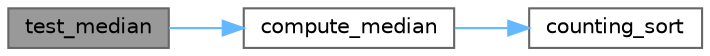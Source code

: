 digraph "test_median"
{
 // LATEX_PDF_SIZE
  bgcolor="transparent";
  edge [fontname=Helvetica,fontsize=10,labelfontname=Helvetica,labelfontsize=10];
  node [fontname=Helvetica,fontsize=10,shape=box,height=0.2,width=0.4];
  rankdir="LR";
  Node1 [id="Node000001",label="test_median",height=0.2,width=0.4,color="gray40", fillcolor="grey60", style="filled", fontcolor="black",tooltip=" "];
  Node1 -> Node2 [id="edge1_Node000001_Node000002",color="steelblue1",style="solid",tooltip=" "];
  Node2 [id="Node000002",label="compute_median",height=0.2,width=0.4,color="grey40", fillcolor="white", style="filled",URL="$auxiliary_8cpp.html#a122d5d7e2bc5130d640ccd74dce53f43",tooltip=" "];
  Node2 -> Node3 [id="edge2_Node000002_Node000003",color="steelblue1",style="solid",tooltip=" "];
  Node3 [id="Node000003",label="counting_sort",height=0.2,width=0.4,color="grey40", fillcolor="white", style="filled",URL="$sorting_8cpp.html#ab6e42897bbaab03fa855ca209ce1589d",tooltip=" "];
}
